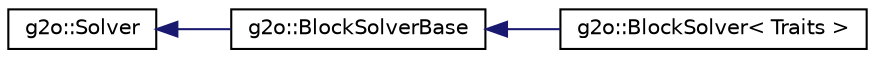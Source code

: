 digraph "Graphical Class Hierarchy"
{
  edge [fontname="Helvetica",fontsize="10",labelfontname="Helvetica",labelfontsize="10"];
  node [fontname="Helvetica",fontsize="10",shape=record];
  rankdir="LR";
  Node0 [label="g2o::Solver",height=0.2,width=0.4,color="black", fillcolor="white", style="filled",URL="$classg2o_1_1_solver.html",tooltip="Generic interface for a sparse solver operating on a graph which solves one iteration of the lineariz..."];
  Node0 -> Node1 [dir="back",color="midnightblue",fontsize="10",style="solid",fontname="Helvetica"];
  Node1 [label="g2o::BlockSolverBase",height=0.2,width=0.4,color="black", fillcolor="white", style="filled",URL="$classg2o_1_1_block_solver_base.html",tooltip="base for the block solvers with some basic function interfaces "];
  Node1 -> Node2 [dir="back",color="midnightblue",fontsize="10",style="solid",fontname="Helvetica"];
  Node2 [label="g2o::BlockSolver\< Traits \>",height=0.2,width=0.4,color="black", fillcolor="white", style="filled",URL="$classg2o_1_1_block_solver.html",tooltip="Implementation of a solver operating on the blocks of the Hessian. "];
}

